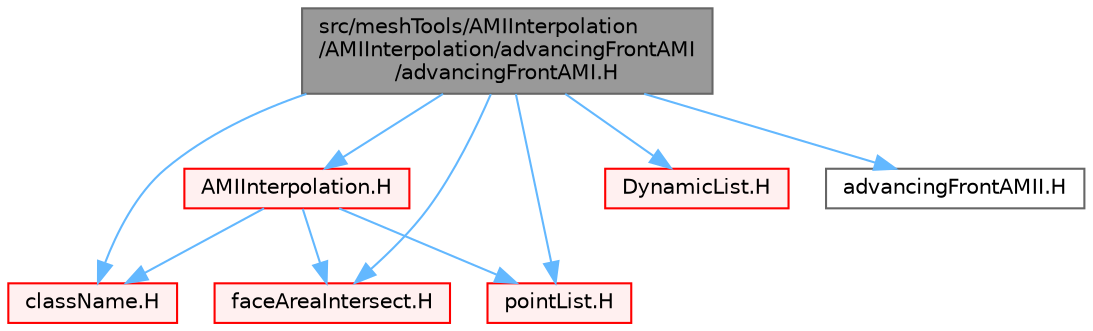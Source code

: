 digraph "src/meshTools/AMIInterpolation/AMIInterpolation/advancingFrontAMI/advancingFrontAMI.H"
{
 // LATEX_PDF_SIZE
  bgcolor="transparent";
  edge [fontname=Helvetica,fontsize=10,labelfontname=Helvetica,labelfontsize=10];
  node [fontname=Helvetica,fontsize=10,shape=box,height=0.2,width=0.4];
  Node1 [id="Node000001",label="src/meshTools/AMIInterpolation\l/AMIInterpolation/advancingFrontAMI\l/advancingFrontAMI.H",height=0.2,width=0.4,color="gray40", fillcolor="grey60", style="filled", fontcolor="black",tooltip=" "];
  Node1 -> Node2 [id="edge1_Node000001_Node000002",color="steelblue1",style="solid",tooltip=" "];
  Node2 [id="Node000002",label="className.H",height=0.2,width=0.4,color="red", fillcolor="#FFF0F0", style="filled",URL="$className_8H.html",tooltip="Macro definitions for declaring ClassName(), NamespaceName(), etc."];
  Node1 -> Node29 [id="edge2_Node000001_Node000029",color="steelblue1",style="solid",tooltip=" "];
  Node29 [id="Node000029",label="DynamicList.H",height=0.2,width=0.4,color="red", fillcolor="#FFF0F0", style="filled",URL="$DynamicList_8H.html",tooltip=" "];
  Node1 -> Node100 [id="edge3_Node000001_Node000100",color="steelblue1",style="solid",tooltip=" "];
  Node100 [id="Node000100",label="faceAreaIntersect.H",height=0.2,width=0.4,color="red", fillcolor="#FFF0F0", style="filled",URL="$faceAreaIntersect_8H.html",tooltip=" "];
  Node1 -> Node253 [id="edge4_Node000001_Node000253",color="steelblue1",style="solid",tooltip=" "];
  Node253 [id="Node000253",label="pointList.H",height=0.2,width=0.4,color="red", fillcolor="#FFF0F0", style="filled",URL="$pointList_8H.html",tooltip=" "];
  Node1 -> Node254 [id="edge5_Node000001_Node000254",color="steelblue1",style="solid",tooltip=" "];
  Node254 [id="Node000254",label="AMIInterpolation.H",height=0.2,width=0.4,color="red", fillcolor="#FFF0F0", style="filled",URL="$AMIInterpolation_8H.html",tooltip=" "];
  Node254 -> Node2 [id="edge6_Node000254_Node000002",color="steelblue1",style="solid",tooltip=" "];
  Node254 -> Node100 [id="edge7_Node000254_Node000100",color="steelblue1",style="solid",tooltip=" "];
  Node254 -> Node253 [id="edge8_Node000254_Node000253",color="steelblue1",style="solid",tooltip=" "];
  Node1 -> Node270 [id="edge9_Node000001_Node000270",color="steelblue1",style="solid",tooltip=" "];
  Node270 [id="Node000270",label="advancingFrontAMII.H",height=0.2,width=0.4,color="grey40", fillcolor="white", style="filled",URL="$advancingFrontAMII_8H.html",tooltip=" "];
}
